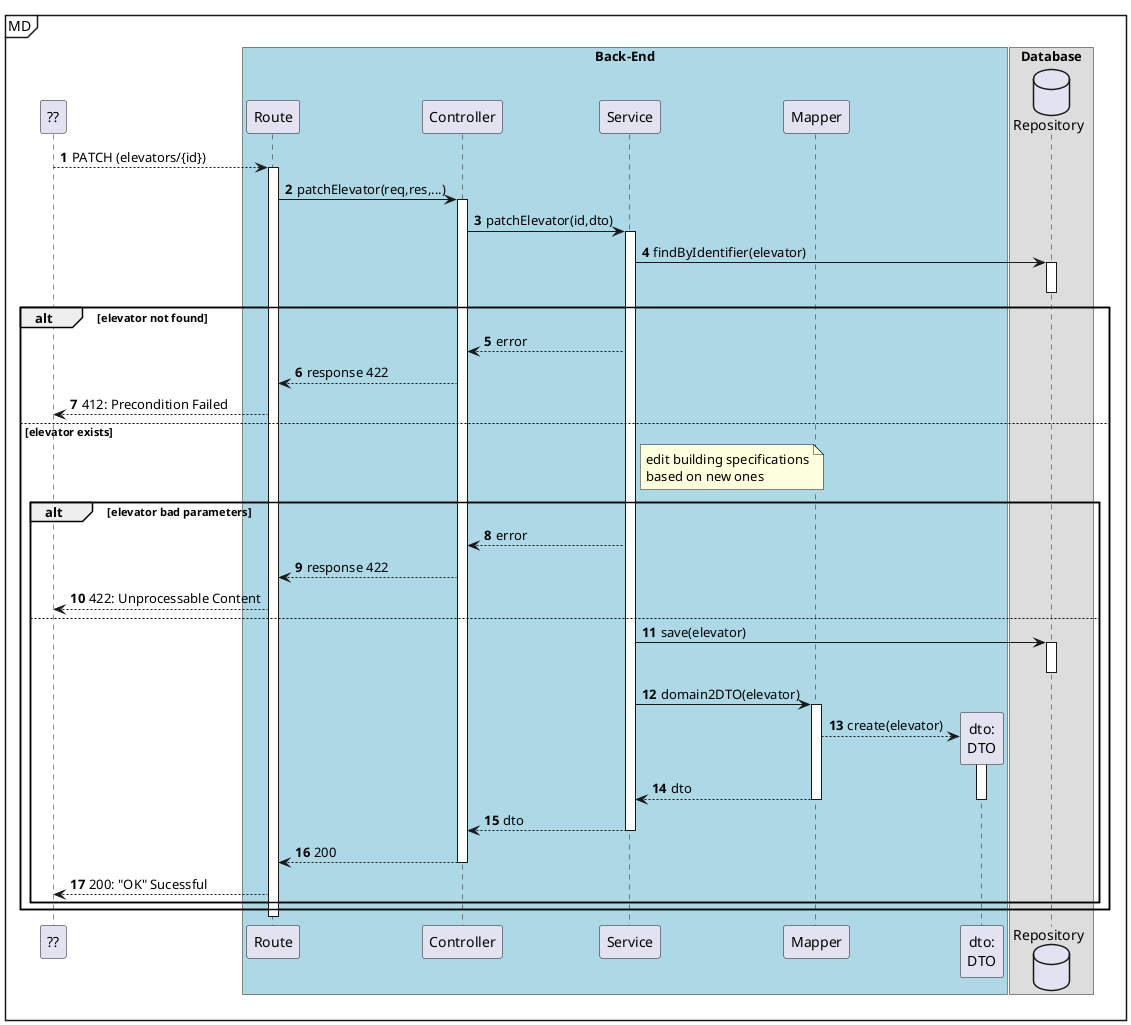 @startuml
autonumber

participant "??" as ui

mainframe MD
box "Back-End" #LightBlue
participant "Route" as r
participant "Controller" as ctrl
participant "Service" as svc


participant "Mapper" as map
participant "dto:\nDTO" as dto
end box

box "Database"
database "Repository" as repo
'participant "elevator:\nElevator" as e
end box

ui --> r: PATCH (elevators/{id})
    activate r
            r -> ctrl : patchElevator(req,res,...)
                activate ctrl
                    ctrl -> svc : patchElevator(id,dto)
                    activate svc
                        svc -> repo : findByIdentifier(elevator)
                        activate repo
                            'repo --> e **: create()
                        deactivate repo

                        alt elevator not found
                            svc --> ctrl : error
                            ctrl --> r : response 422
                            ui <--r : 412: Precondition Failed
                        else elevator exists

                            note right of svc
                                edit building specifications
                                based on new ones
                            end note


                        alt elevator bad parameters
                            svc --> ctrl : error
                            ctrl --> r : response 422
                            ui <--r : 422: Unprocessable Content
                        else
                           svc -> repo : save(elevator)
                           activate repo
                           deactivate repo




                        svc -> map : domain2DTO(elevator)
                        activate map
                            map --> dto **: create(elevator)
                            activate dto

                            map --> svc : dto
                            deactivate dto
                        deactivate map

                        svc --> ctrl : dto
                    deactivate svc

                    ctrl --> r : 200
                deactivate ctrl




        ui <--r: 200: "OK" Sucessful
        end
     end
    deactivate r

@enduml
